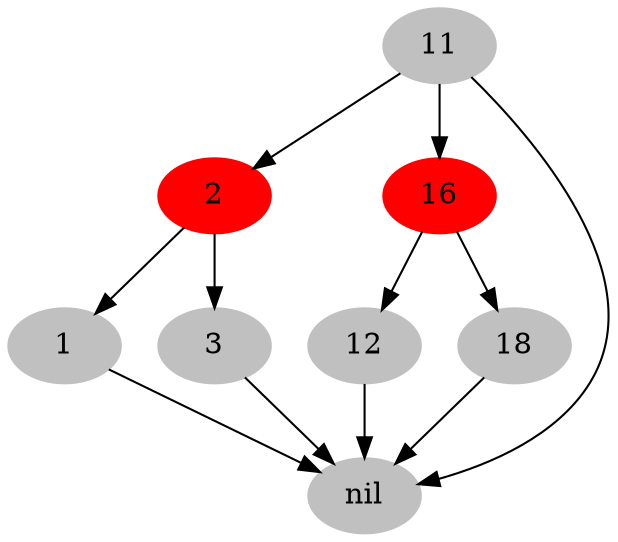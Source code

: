 digraph r_b{
   node[style=filled,color=grey];
   2,16[color=red]
   11->nil;
   11->2;
   11->16;
   2->{1,3};
   16->{12,18};
   {1,3,12,18}->nil;
}

